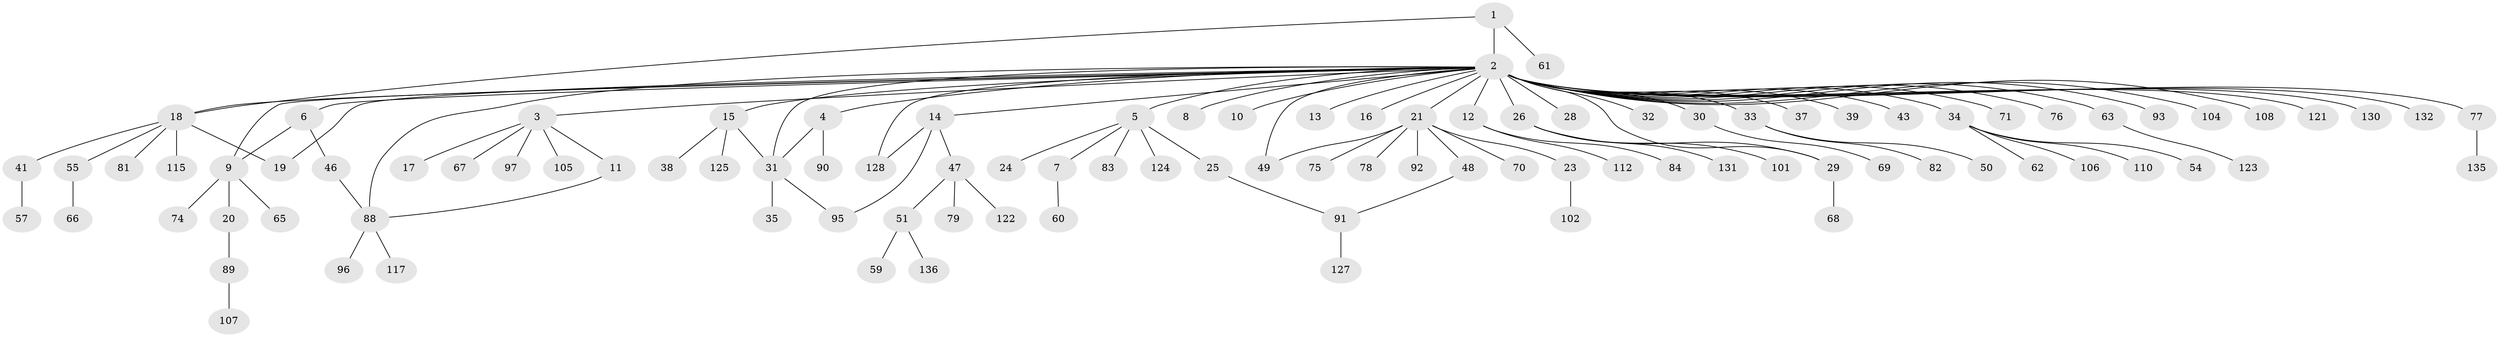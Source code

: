 // original degree distribution, {4: 0.07352941176470588, 44: 0.007352941176470588, 7: 0.007352941176470588, 6: 0.029411764705882353, 2: 0.17647058823529413, 3: 0.08088235294117647, 1: 0.5955882352941176, 5: 0.022058823529411766, 8: 0.007352941176470588}
// Generated by graph-tools (version 1.1) at 2025/41/03/06/25 10:41:50]
// undirected, 101 vertices, 112 edges
graph export_dot {
graph [start="1"]
  node [color=gray90,style=filled];
  1 [super="+134"];
  2 [super="+86"];
  3 [super="+53"];
  4 [super="+129"];
  5 [super="+85"];
  6 [super="+36"];
  7 [super="+58"];
  8;
  9 [super="+126"];
  10;
  11 [super="+52"];
  12 [super="+40"];
  13;
  14 [super="+44"];
  15 [super="+42"];
  16;
  17;
  18 [super="+22"];
  19;
  20 [super="+45"];
  21 [super="+27"];
  23;
  24;
  25;
  26;
  28;
  29 [super="+56"];
  30 [super="+98"];
  31 [super="+114"];
  32;
  33 [super="+80"];
  34 [super="+113"];
  35;
  37;
  38;
  39;
  41;
  43;
  46;
  47 [super="+64"];
  48;
  49;
  50;
  51 [super="+109"];
  54;
  55 [super="+87"];
  57;
  59;
  60;
  61 [super="+94"];
  62;
  63 [super="+73"];
  65;
  66 [super="+72"];
  67;
  68;
  69;
  70;
  71;
  74;
  75 [super="+111"];
  76;
  77 [super="+120"];
  78;
  79;
  81;
  82;
  83;
  84;
  88 [super="+116"];
  89;
  90;
  91 [super="+99"];
  92;
  93;
  95 [super="+103"];
  96;
  97 [super="+100"];
  101;
  102;
  104;
  105;
  106;
  107 [super="+133"];
  108 [super="+118"];
  110 [super="+119"];
  112;
  115;
  117;
  121;
  122;
  123;
  124;
  125;
  127;
  128;
  130;
  131;
  132;
  135;
  136;
  1 -- 2;
  1 -- 18;
  1 -- 61;
  2 -- 3;
  2 -- 4;
  2 -- 5 [weight=2];
  2 -- 6;
  2 -- 8;
  2 -- 9;
  2 -- 10;
  2 -- 12;
  2 -- 13;
  2 -- 14;
  2 -- 15;
  2 -- 16;
  2 -- 18;
  2 -- 19;
  2 -- 21;
  2 -- 26;
  2 -- 28;
  2 -- 30;
  2 -- 31;
  2 -- 32;
  2 -- 33;
  2 -- 34;
  2 -- 37;
  2 -- 39;
  2 -- 43;
  2 -- 49;
  2 -- 63;
  2 -- 71;
  2 -- 76;
  2 -- 77 [weight=2];
  2 -- 93;
  2 -- 104;
  2 -- 108;
  2 -- 121;
  2 -- 128;
  2 -- 130;
  2 -- 132;
  2 -- 88;
  2 -- 29;
  3 -- 11;
  3 -- 17;
  3 -- 67;
  3 -- 97;
  3 -- 105;
  4 -- 31;
  4 -- 90;
  5 -- 7;
  5 -- 24;
  5 -- 25;
  5 -- 83;
  5 -- 124;
  6 -- 46;
  6 -- 9;
  7 -- 60;
  9 -- 20;
  9 -- 65;
  9 -- 74;
  11 -- 88;
  12 -- 84;
  12 -- 112;
  14 -- 47;
  14 -- 95;
  14 -- 128;
  15 -- 31;
  15 -- 38;
  15 -- 125;
  18 -- 19;
  18 -- 41;
  18 -- 55;
  18 -- 81;
  18 -- 115;
  20 -- 89;
  21 -- 23;
  21 -- 49;
  21 -- 75;
  21 -- 92;
  21 -- 48;
  21 -- 70;
  21 -- 78;
  23 -- 102;
  25 -- 91;
  26 -- 29;
  26 -- 101;
  26 -- 131;
  29 -- 68;
  30 -- 69;
  31 -- 35;
  31 -- 95;
  33 -- 50;
  33 -- 82;
  34 -- 54;
  34 -- 62;
  34 -- 106;
  34 -- 110;
  41 -- 57;
  46 -- 88;
  47 -- 51;
  47 -- 122;
  47 -- 79;
  48 -- 91;
  51 -- 59;
  51 -- 136;
  55 -- 66;
  63 -- 123;
  77 -- 135;
  88 -- 96;
  88 -- 117;
  89 -- 107;
  91 -- 127;
}
